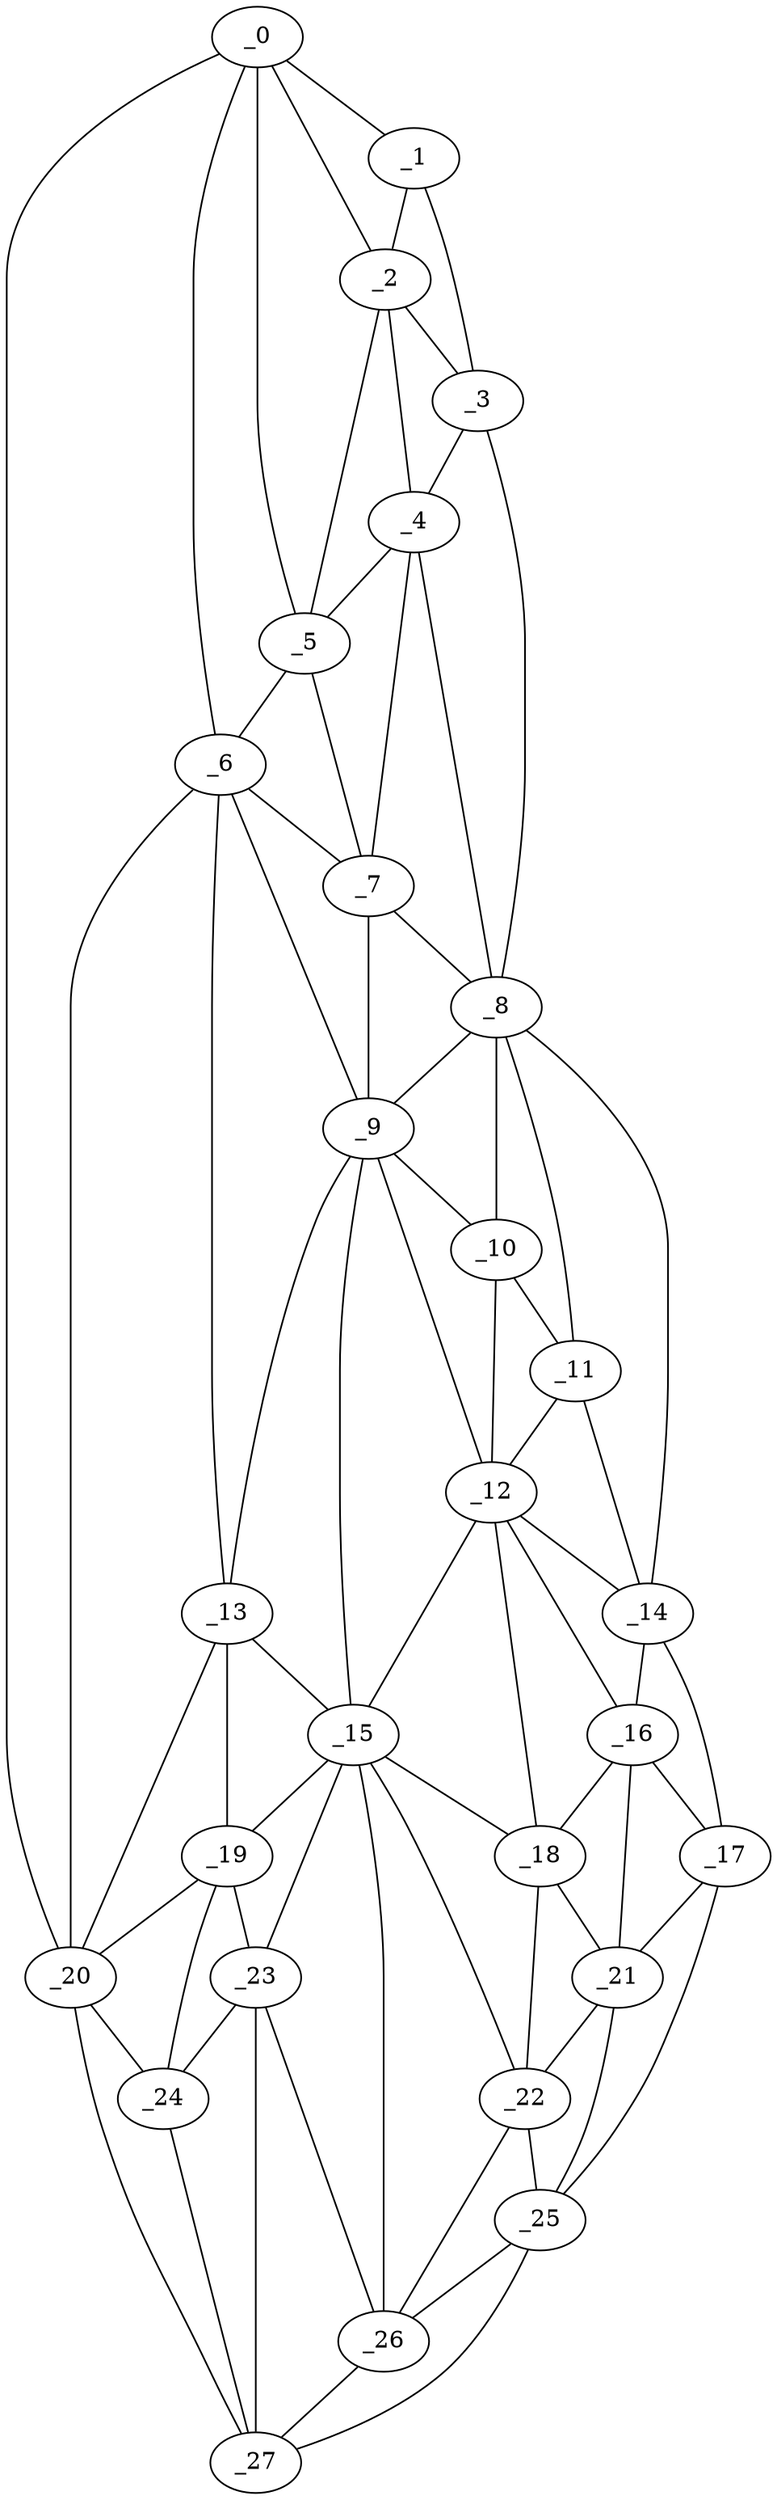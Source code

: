 graph "obj60__105.gxl" {
	_0	 [x=5,
		y=90];
	_1	 [x=7,
		y=67];
	_0 -- _1	 [valence=1];
	_2	 [x=14,
		y=62];
	_0 -- _2	 [valence=1];
	_5	 [x=57,
		y=62];
	_0 -- _5	 [valence=2];
	_6	 [x=62,
		y=65];
	_0 -- _6	 [valence=2];
	_20	 [x=111,
		y=103];
	_0 -- _20	 [valence=1];
	_1 -- _2	 [valence=2];
	_3	 [x=22,
		y=49];
	_1 -- _3	 [valence=1];
	_2 -- _3	 [valence=1];
	_4	 [x=52,
		y=53];
	_2 -- _4	 [valence=1];
	_2 -- _5	 [valence=2];
	_3 -- _4	 [valence=2];
	_8	 [x=65,
		y=35];
	_3 -- _8	 [valence=1];
	_4 -- _5	 [valence=2];
	_7	 [x=63,
		y=54];
	_4 -- _7	 [valence=1];
	_4 -- _8	 [valence=1];
	_5 -- _6	 [valence=1];
	_5 -- _7	 [valence=2];
	_6 -- _7	 [valence=2];
	_9	 [x=72,
		y=53];
	_6 -- _9	 [valence=2];
	_13	 [x=88,
		y=72];
	_6 -- _13	 [valence=1];
	_6 -- _20	 [valence=2];
	_7 -- _8	 [valence=2];
	_7 -- _9	 [valence=2];
	_8 -- _9	 [valence=1];
	_10	 [x=75,
		y=36];
	_8 -- _10	 [valence=1];
	_11	 [x=81,
		y=31];
	_8 -- _11	 [valence=2];
	_14	 [x=94,
		y=26];
	_8 -- _14	 [valence=1];
	_9 -- _10	 [valence=2];
	_12	 [x=88,
		y=35];
	_9 -- _12	 [valence=2];
	_9 -- _13	 [valence=2];
	_15	 [x=99,
		y=66];
	_9 -- _15	 [valence=2];
	_10 -- _11	 [valence=2];
	_10 -- _12	 [valence=1];
	_11 -- _12	 [valence=1];
	_11 -- _14	 [valence=1];
	_12 -- _14	 [valence=2];
	_12 -- _15	 [valence=1];
	_16	 [x=102,
		y=36];
	_12 -- _16	 [valence=2];
	_18	 [x=107,
		y=44];
	_12 -- _18	 [valence=2];
	_13 -- _15	 [valence=2];
	_19	 [x=109,
		y=79];
	_13 -- _19	 [valence=2];
	_13 -- _20	 [valence=2];
	_14 -- _16	 [valence=1];
	_17	 [x=106,
		y=25];
	_14 -- _17	 [valence=1];
	_15 -- _18	 [valence=2];
	_15 -- _19	 [valence=2];
	_22	 [x=114,
		y=50];
	_15 -- _22	 [valence=1];
	_23	 [x=114,
		y=79];
	_15 -- _23	 [valence=2];
	_26	 [x=124,
		y=65];
	_15 -- _26	 [valence=2];
	_16 -- _17	 [valence=2];
	_16 -- _18	 [valence=2];
	_21	 [x=112,
		y=36];
	_16 -- _21	 [valence=2];
	_17 -- _21	 [valence=1];
	_25	 [x=124,
		y=55];
	_17 -- _25	 [valence=1];
	_18 -- _21	 [valence=2];
	_18 -- _22	 [valence=1];
	_19 -- _20	 [valence=1];
	_19 -- _23	 [valence=2];
	_24	 [x=115,
		y=95];
	_19 -- _24	 [valence=2];
	_20 -- _24	 [valence=1];
	_27	 [x=125,
		y=81];
	_20 -- _27	 [valence=1];
	_21 -- _22	 [valence=2];
	_21 -- _25	 [valence=2];
	_22 -- _25	 [valence=2];
	_22 -- _26	 [valence=1];
	_23 -- _24	 [valence=1];
	_23 -- _26	 [valence=1];
	_23 -- _27	 [valence=1];
	_24 -- _27	 [valence=2];
	_25 -- _26	 [valence=2];
	_25 -- _27	 [valence=1];
	_26 -- _27	 [valence=1];
}

